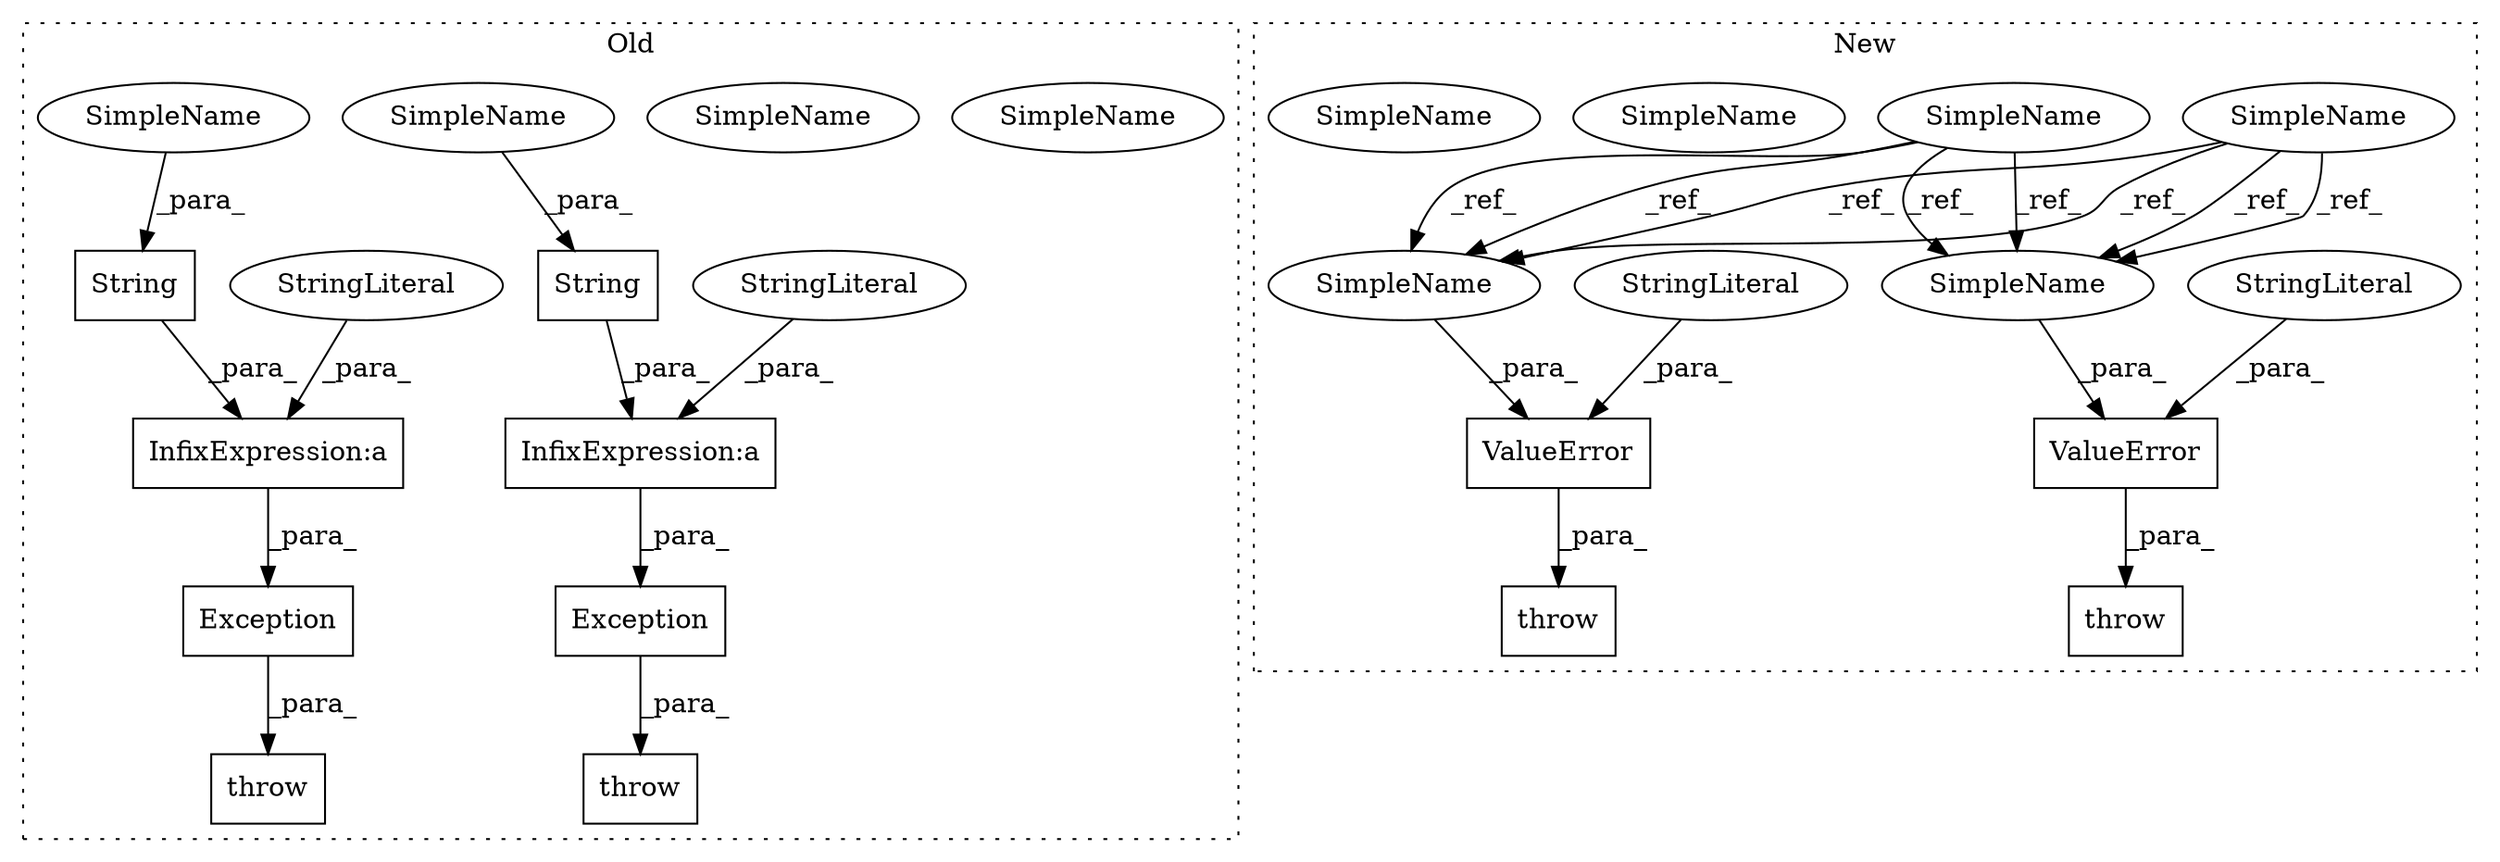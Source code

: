 digraph G {
subgraph cluster0 {
1 [label="Exception" a="32" s="54597,54653" l="10,1" shape="box"];
4 [label="throw" a="53" s="54591" l="6" shape="box"];
5 [label="InfixExpression:a" a="27" s="54630" l="3" shape="box"];
6 [label="StringLiteral" a="45" s="54607" l="23" shape="ellipse"];
8 [label="String" a="32" s="54633,54652" l="7,1" shape="box"];
13 [label="String" a="32" s="54198,54217" l="7,1" shape="box"];
14 [label="InfixExpression:a" a="27" s="54195" l="3" shape="box"];
15 [label="throw" a="53" s="54156" l="6" shape="box"];
16 [label="StringLiteral" a="45" s="54172" l="23" shape="ellipse"];
18 [label="Exception" a="32" s="54162,54218" l="10,1" shape="box"];
23 [label="SimpleName" a="42" s="54205" l="12" shape="ellipse"];
24 [label="SimpleName" a="42" s="54640" l="12" shape="ellipse"];
25 [label="SimpleName" a="42" s="54205" l="12" shape="ellipse"];
26 [label="SimpleName" a="42" s="54640" l="12" shape="ellipse"];
label = "Old";
style="dotted";
}
subgraph cluster1 {
2 [label="ValueError" a="32" s="54502,54549" l="11,1" shape="box"];
3 [label="throw" a="53" s="54496" l="6" shape="box"];
7 [label="StringLiteral" a="45" s="54513" l="23" shape="ellipse"];
9 [label="SimpleName" a="42" s="53858" l="12" shape="ellipse"];
10 [label="ValueError" a="32" s="54085,54132" l="11,1" shape="box"];
11 [label="throw" a="53" s="54079" l="6" shape="box"];
12 [label="SimpleName" a="42" s="53982" l="12" shape="ellipse"];
17 [label="StringLiteral" a="45" s="54096" l="23" shape="ellipse"];
19 [label="SimpleName" a="42" s="54120" l="12" shape="ellipse"];
20 [label="SimpleName" a="42" s="54537" l="12" shape="ellipse"];
21 [label="SimpleName" a="42" s="54537" l="12" shape="ellipse"];
22 [label="SimpleName" a="42" s="54120" l="12" shape="ellipse"];
label = "New";
style="dotted";
}
1 -> 4 [label="_para_"];
2 -> 3 [label="_para_"];
5 -> 1 [label="_para_"];
6 -> 5 [label="_para_"];
7 -> 2 [label="_para_"];
8 -> 5 [label="_para_"];
9 -> 22 [label="_ref_"];
9 -> 22 [label="_ref_"];
9 -> 21 [label="_ref_"];
9 -> 21 [label="_ref_"];
10 -> 11 [label="_para_"];
12 -> 21 [label="_ref_"];
12 -> 22 [label="_ref_"];
12 -> 21 [label="_ref_"];
12 -> 22 [label="_ref_"];
13 -> 14 [label="_para_"];
14 -> 18 [label="_para_"];
16 -> 14 [label="_para_"];
17 -> 10 [label="_para_"];
18 -> 15 [label="_para_"];
21 -> 2 [label="_para_"];
22 -> 10 [label="_para_"];
25 -> 13 [label="_para_"];
26 -> 8 [label="_para_"];
}